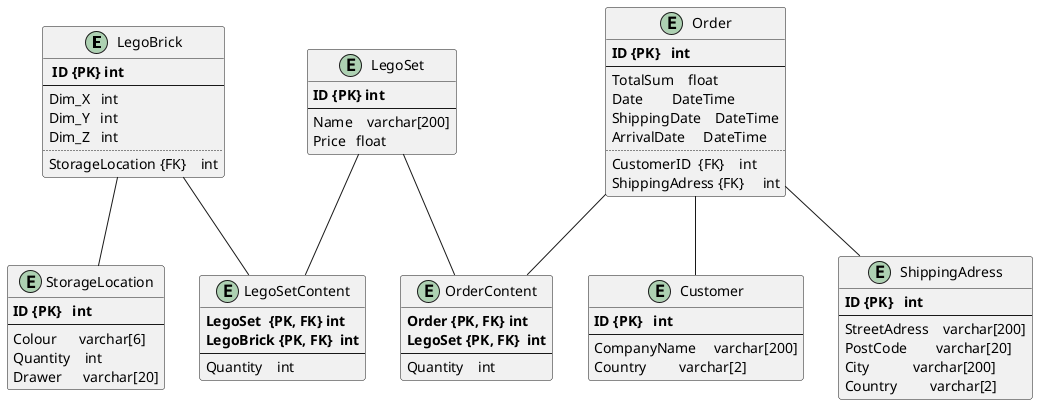@startuml Schema

entity LegoBrick{
    ** ID {PK}** **int**
    --
    Dim_X   int
    Dim_Y   int
    Dim_Z   int
    ..
    StorageLocation {FK}    int
}

entity StorageLocation{
    **ID {PK}   int**
    --
    Colour      varchar[6]
    Quantity    int
    Drawer      varchar[20]
}

entity LegoSet{
    **ID {PK} int**
    --
    Name    varchar[200]
    Price   float
}

entity Order{
    **ID {PK}   int**
    --
    TotalSum    float
    Date        DateTime
    ShippingDate    DateTime
    ArrivalDate     DateTime
    ..
    CustomerID  {FK}    int
    ShippingAdress {FK}     int
}

entity Customer{
    **ID {PK}   int**
    --
    CompanyName     varchar[200]
    Country         varchar[2]
}


entity LegoSetContent{
    **LegoSet  {PK, FK} int**
    **LegoBrick {PK, FK}  int**
    --
    Quantity    int 
}

entity ShippingAdress{
    **ID {PK}   int**
    --
    StreetAdress    varchar[200]
    PostCode        varchar[20]
    City            varchar[200]
    Country         varchar[2]
}

entity OrderContent{
    **Order {PK, FK} int**
    **LegoSet {PK, FK}  int**
    --
    Quantity    int
}

LegoBrick -- StorageLocation
LegoBrick -- LegoSetContent

LegoSet -- LegoSetContent
LegoSet -- OrderContent

Order -- OrderContent
Order -- Customer
Order -- ShippingAdress

@enduml